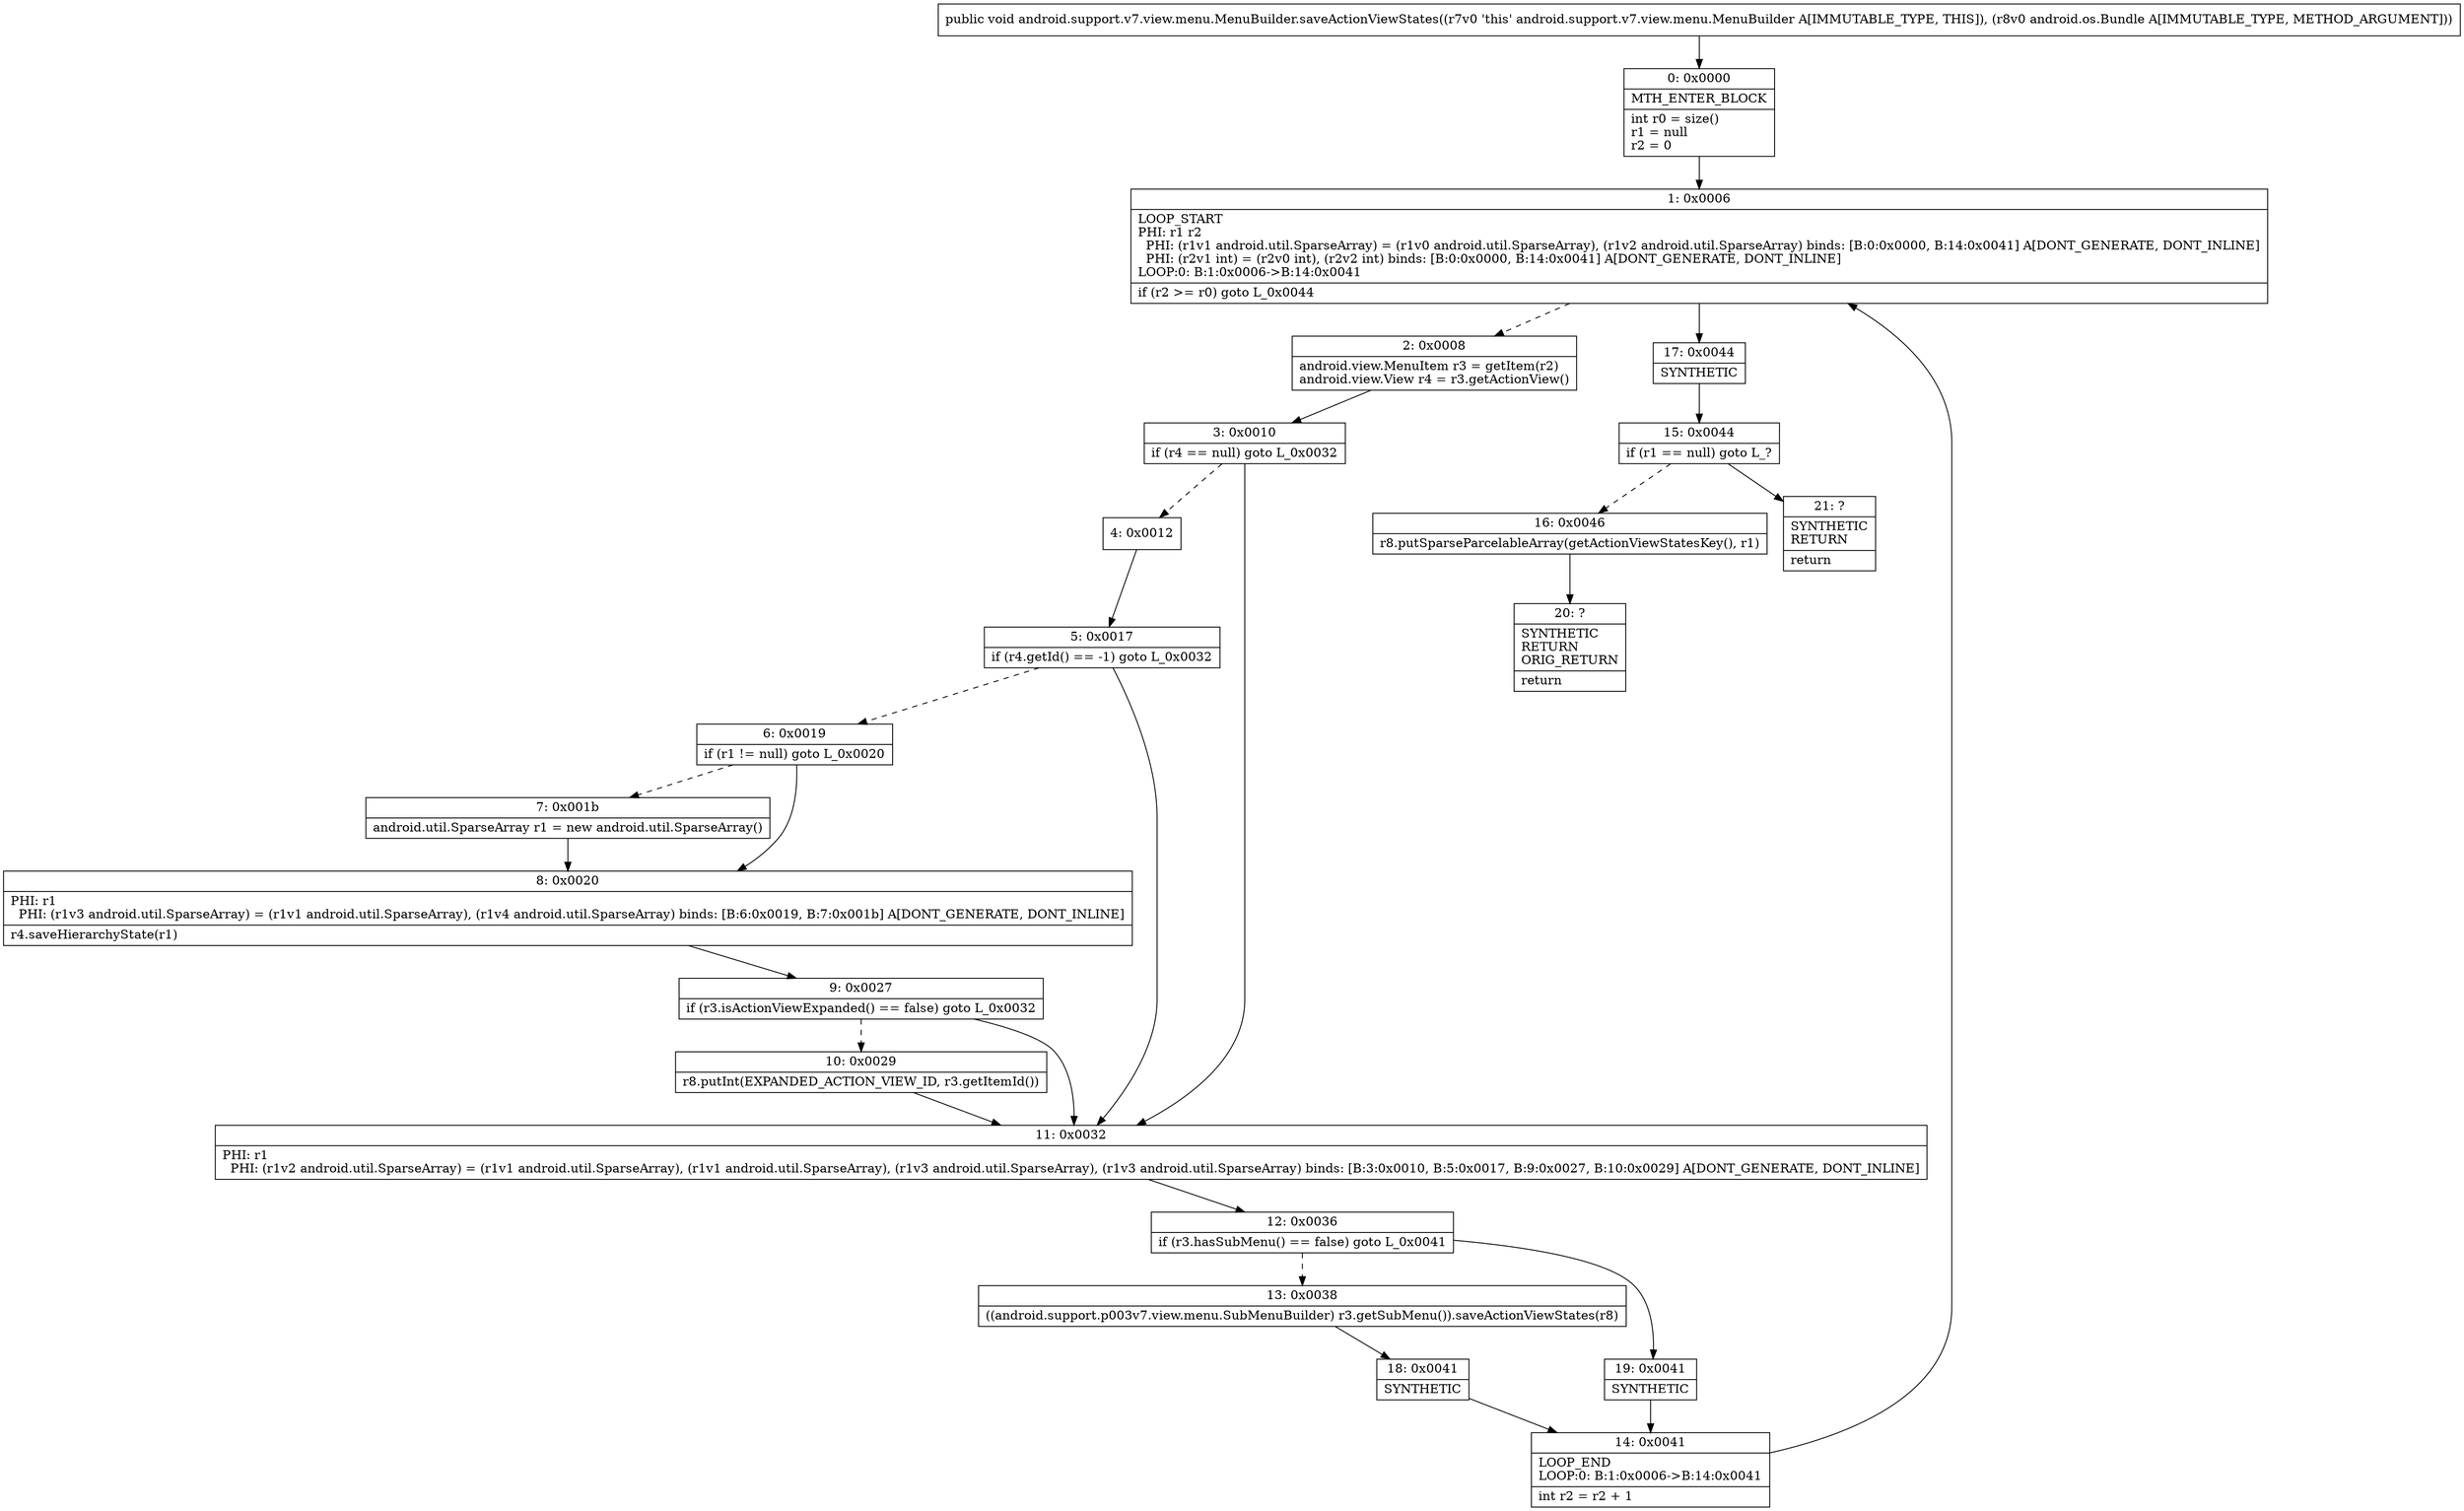 digraph "CFG forandroid.support.v7.view.menu.MenuBuilder.saveActionViewStates(Landroid\/os\/Bundle;)V" {
Node_0 [shape=record,label="{0\:\ 0x0000|MTH_ENTER_BLOCK\l|int r0 = size()\lr1 = null\lr2 = 0\l}"];
Node_1 [shape=record,label="{1\:\ 0x0006|LOOP_START\lPHI: r1 r2 \l  PHI: (r1v1 android.util.SparseArray) = (r1v0 android.util.SparseArray), (r1v2 android.util.SparseArray) binds: [B:0:0x0000, B:14:0x0041] A[DONT_GENERATE, DONT_INLINE]\l  PHI: (r2v1 int) = (r2v0 int), (r2v2 int) binds: [B:0:0x0000, B:14:0x0041] A[DONT_GENERATE, DONT_INLINE]\lLOOP:0: B:1:0x0006\-\>B:14:0x0041\l|if (r2 \>= r0) goto L_0x0044\l}"];
Node_2 [shape=record,label="{2\:\ 0x0008|android.view.MenuItem r3 = getItem(r2)\landroid.view.View r4 = r3.getActionView()\l}"];
Node_3 [shape=record,label="{3\:\ 0x0010|if (r4 == null) goto L_0x0032\l}"];
Node_4 [shape=record,label="{4\:\ 0x0012}"];
Node_5 [shape=record,label="{5\:\ 0x0017|if (r4.getId() == \-1) goto L_0x0032\l}"];
Node_6 [shape=record,label="{6\:\ 0x0019|if (r1 != null) goto L_0x0020\l}"];
Node_7 [shape=record,label="{7\:\ 0x001b|android.util.SparseArray r1 = new android.util.SparseArray()\l}"];
Node_8 [shape=record,label="{8\:\ 0x0020|PHI: r1 \l  PHI: (r1v3 android.util.SparseArray) = (r1v1 android.util.SparseArray), (r1v4 android.util.SparseArray) binds: [B:6:0x0019, B:7:0x001b] A[DONT_GENERATE, DONT_INLINE]\l|r4.saveHierarchyState(r1)\l}"];
Node_9 [shape=record,label="{9\:\ 0x0027|if (r3.isActionViewExpanded() == false) goto L_0x0032\l}"];
Node_10 [shape=record,label="{10\:\ 0x0029|r8.putInt(EXPANDED_ACTION_VIEW_ID, r3.getItemId())\l}"];
Node_11 [shape=record,label="{11\:\ 0x0032|PHI: r1 \l  PHI: (r1v2 android.util.SparseArray) = (r1v1 android.util.SparseArray), (r1v1 android.util.SparseArray), (r1v3 android.util.SparseArray), (r1v3 android.util.SparseArray) binds: [B:3:0x0010, B:5:0x0017, B:9:0x0027, B:10:0x0029] A[DONT_GENERATE, DONT_INLINE]\l}"];
Node_12 [shape=record,label="{12\:\ 0x0036|if (r3.hasSubMenu() == false) goto L_0x0041\l}"];
Node_13 [shape=record,label="{13\:\ 0x0038|((android.support.p003v7.view.menu.SubMenuBuilder) r3.getSubMenu()).saveActionViewStates(r8)\l}"];
Node_14 [shape=record,label="{14\:\ 0x0041|LOOP_END\lLOOP:0: B:1:0x0006\-\>B:14:0x0041\l|int r2 = r2 + 1\l}"];
Node_15 [shape=record,label="{15\:\ 0x0044|if (r1 == null) goto L_?\l}"];
Node_16 [shape=record,label="{16\:\ 0x0046|r8.putSparseParcelableArray(getActionViewStatesKey(), r1)\l}"];
Node_17 [shape=record,label="{17\:\ 0x0044|SYNTHETIC\l}"];
Node_18 [shape=record,label="{18\:\ 0x0041|SYNTHETIC\l}"];
Node_19 [shape=record,label="{19\:\ 0x0041|SYNTHETIC\l}"];
Node_20 [shape=record,label="{20\:\ ?|SYNTHETIC\lRETURN\lORIG_RETURN\l|return\l}"];
Node_21 [shape=record,label="{21\:\ ?|SYNTHETIC\lRETURN\l|return\l}"];
MethodNode[shape=record,label="{public void android.support.v7.view.menu.MenuBuilder.saveActionViewStates((r7v0 'this' android.support.v7.view.menu.MenuBuilder A[IMMUTABLE_TYPE, THIS]), (r8v0 android.os.Bundle A[IMMUTABLE_TYPE, METHOD_ARGUMENT])) }"];
MethodNode -> Node_0;
Node_0 -> Node_1;
Node_1 -> Node_2[style=dashed];
Node_1 -> Node_17;
Node_2 -> Node_3;
Node_3 -> Node_4[style=dashed];
Node_3 -> Node_11;
Node_4 -> Node_5;
Node_5 -> Node_6[style=dashed];
Node_5 -> Node_11;
Node_6 -> Node_7[style=dashed];
Node_6 -> Node_8;
Node_7 -> Node_8;
Node_8 -> Node_9;
Node_9 -> Node_10[style=dashed];
Node_9 -> Node_11;
Node_10 -> Node_11;
Node_11 -> Node_12;
Node_12 -> Node_13[style=dashed];
Node_12 -> Node_19;
Node_13 -> Node_18;
Node_14 -> Node_1;
Node_15 -> Node_16[style=dashed];
Node_15 -> Node_21;
Node_16 -> Node_20;
Node_17 -> Node_15;
Node_18 -> Node_14;
Node_19 -> Node_14;
}

